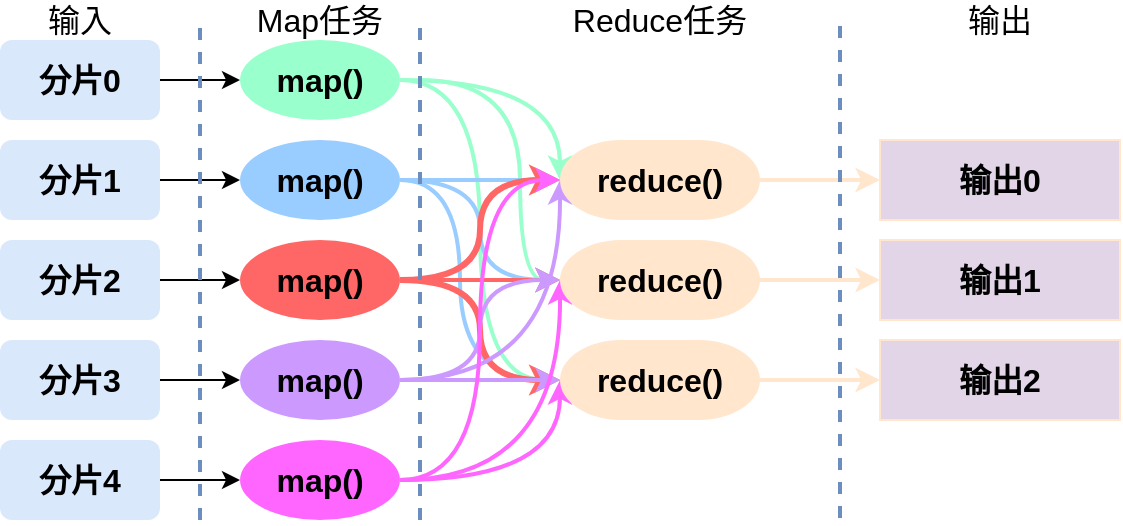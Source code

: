 <mxfile version="12.9.6" type="device"><diagram id="3AbFUgSl15DuR1OuLGsk" name="第 1 页"><mxGraphModel dx="539" dy="344" grid="1" gridSize="10" guides="1" tooltips="1" connect="1" arrows="1" fold="1" page="1" pageScale="1" pageWidth="827" pageHeight="1169" math="0" shadow="0"><root><mxCell id="0"/><mxCell id="1" parent="0"/><mxCell id="4rloRT8Kkqyuqmu9_Nj1-22" style="edgeStyle=orthogonalEdgeStyle;rounded=0;orthogonalLoop=1;jettySize=auto;html=1;exitX=1;exitY=0.5;exitDx=0;exitDy=0;entryX=0;entryY=0.5;entryDx=0;entryDy=0;fontStyle=1;fontSize=16;" edge="1" parent="1" source="4rloRT8Kkqyuqmu9_Nj1-1" target="4rloRT8Kkqyuqmu9_Nj1-7"><mxGeometry relative="1" as="geometry"/></mxCell><mxCell id="4rloRT8Kkqyuqmu9_Nj1-1" value="分片0" style="rounded=1;whiteSpace=wrap;html=1;fillColor=#dae8fc;strokeColor=none;fontStyle=1;fontSize=16;" vertex="1" parent="1"><mxGeometry x="40" y="40" width="80" height="40" as="geometry"/></mxCell><mxCell id="4rloRT8Kkqyuqmu9_Nj1-23" style="edgeStyle=orthogonalEdgeStyle;rounded=0;orthogonalLoop=1;jettySize=auto;html=1;exitX=1;exitY=0.5;exitDx=0;exitDy=0;entryX=0;entryY=0.5;entryDx=0;entryDy=0;fontStyle=1;fontSize=16;" edge="1" parent="1" source="4rloRT8Kkqyuqmu9_Nj1-2" target="4rloRT8Kkqyuqmu9_Nj1-8"><mxGeometry relative="1" as="geometry"/></mxCell><mxCell id="4rloRT8Kkqyuqmu9_Nj1-2" value="分片1" style="rounded=1;whiteSpace=wrap;html=1;fillColor=#dae8fc;strokeColor=none;fontStyle=1;fontSize=16;" vertex="1" parent="1"><mxGeometry x="40" y="90" width="80" height="40" as="geometry"/></mxCell><mxCell id="4rloRT8Kkqyuqmu9_Nj1-24" style="edgeStyle=orthogonalEdgeStyle;rounded=0;orthogonalLoop=1;jettySize=auto;html=1;exitX=1;exitY=0.5;exitDx=0;exitDy=0;entryX=0;entryY=0.5;entryDx=0;entryDy=0;fontStyle=1;fontSize=16;" edge="1" parent="1" source="4rloRT8Kkqyuqmu9_Nj1-3" target="4rloRT8Kkqyuqmu9_Nj1-9"><mxGeometry relative="1" as="geometry"/></mxCell><mxCell id="4rloRT8Kkqyuqmu9_Nj1-3" value="分片2" style="rounded=1;whiteSpace=wrap;html=1;fillColor=#dae8fc;strokeColor=none;fontStyle=1;fontSize=16;" vertex="1" parent="1"><mxGeometry x="40" y="140" width="80" height="40" as="geometry"/></mxCell><mxCell id="4rloRT8Kkqyuqmu9_Nj1-25" style="edgeStyle=orthogonalEdgeStyle;rounded=0;orthogonalLoop=1;jettySize=auto;html=1;exitX=1;exitY=0.5;exitDx=0;exitDy=0;entryX=0;entryY=0.5;entryDx=0;entryDy=0;fontStyle=1;fontSize=16;" edge="1" parent="1" source="4rloRT8Kkqyuqmu9_Nj1-4" target="4rloRT8Kkqyuqmu9_Nj1-10"><mxGeometry relative="1" as="geometry"/></mxCell><mxCell id="4rloRT8Kkqyuqmu9_Nj1-4" value="分片3" style="rounded=1;whiteSpace=wrap;html=1;fillColor=#dae8fc;strokeColor=none;fontStyle=1;fontSize=16;" vertex="1" parent="1"><mxGeometry x="40" y="190" width="80" height="40" as="geometry"/></mxCell><mxCell id="4rloRT8Kkqyuqmu9_Nj1-26" style="edgeStyle=orthogonalEdgeStyle;rounded=0;orthogonalLoop=1;jettySize=auto;html=1;exitX=1;exitY=0.5;exitDx=0;exitDy=0;entryX=0;entryY=0.5;entryDx=0;entryDy=0;fontStyle=1;fontSize=16;" edge="1" parent="1" source="4rloRT8Kkqyuqmu9_Nj1-5" target="4rloRT8Kkqyuqmu9_Nj1-11"><mxGeometry relative="1" as="geometry"/></mxCell><mxCell id="4rloRT8Kkqyuqmu9_Nj1-5" value="分片4" style="rounded=1;whiteSpace=wrap;html=1;fillColor=#dae8fc;strokeColor=none;fontStyle=1;fontSize=16;" vertex="1" parent="1"><mxGeometry x="40" y="240" width="80" height="40" as="geometry"/></mxCell><mxCell id="4rloRT8Kkqyuqmu9_Nj1-33" style="edgeStyle=orthogonalEdgeStyle;orthogonalLoop=1;jettySize=auto;html=1;exitX=1;exitY=0.5;exitDx=0;exitDy=0;entryX=0;entryY=0.5;entryDx=0;entryDy=0;entryPerimeter=0;fillColor=#60a917;strokeColor=#99FFCC;strokeWidth=2;curved=1;fontStyle=1;fontSize=16;" edge="1" parent="1" source="4rloRT8Kkqyuqmu9_Nj1-7" target="4rloRT8Kkqyuqmu9_Nj1-13"><mxGeometry relative="1" as="geometry"><Array as="points"><mxPoint x="320" y="60"/></Array></mxGeometry></mxCell><mxCell id="4rloRT8Kkqyuqmu9_Nj1-34" style="edgeStyle=orthogonalEdgeStyle;orthogonalLoop=1;jettySize=auto;html=1;fillColor=#60a917;strokeColor=#99FFCC;strokeWidth=2;entryX=0;entryY=0.5;entryDx=0;entryDy=0;entryPerimeter=0;curved=1;fontStyle=1;fontSize=16;" edge="1" parent="1" target="4rloRT8Kkqyuqmu9_Nj1-14"><mxGeometry relative="1" as="geometry"><mxPoint x="280" y="160" as="targetPoint"/><mxPoint x="250" y="60" as="sourcePoint"/><Array as="points"><mxPoint x="300" y="60"/><mxPoint x="300" y="160"/></Array></mxGeometry></mxCell><mxCell id="4rloRT8Kkqyuqmu9_Nj1-35" style="edgeStyle=orthogonalEdgeStyle;orthogonalLoop=1;jettySize=auto;html=1;exitX=1;exitY=0.5;exitDx=0;exitDy=0;entryX=0;entryY=0.5;entryDx=0;entryDy=0;entryPerimeter=0;fillColor=#60a917;strokeColor=#99FFCC;strokeWidth=2;curved=1;fontStyle=1;fontSize=16;" edge="1" parent="1" source="4rloRT8Kkqyuqmu9_Nj1-7" target="4rloRT8Kkqyuqmu9_Nj1-15"><mxGeometry relative="1" as="geometry"><Array as="points"><mxPoint x="280" y="60"/></Array></mxGeometry></mxCell><mxCell id="4rloRT8Kkqyuqmu9_Nj1-7" value="map()" style="ellipse;whiteSpace=wrap;html=1;fillColor=#99FFCC;strokeColor=none;fontStyle=1;fontSize=16;" vertex="1" parent="1"><mxGeometry x="160" y="40" width="80" height="40" as="geometry"/></mxCell><mxCell id="4rloRT8Kkqyuqmu9_Nj1-29" style="edgeStyle=orthogonalEdgeStyle;rounded=0;orthogonalLoop=1;jettySize=auto;html=1;exitX=1;exitY=0.5;exitDx=0;exitDy=0;entryX=0;entryY=0.5;entryDx=0;entryDy=0;entryPerimeter=0;fillColor=#1ba1e2;strokeColor=#99CCFF;strokeWidth=2;fontStyle=1;fontSize=16;" edge="1" parent="1" source="4rloRT8Kkqyuqmu9_Nj1-8" target="4rloRT8Kkqyuqmu9_Nj1-13"><mxGeometry relative="1" as="geometry"/></mxCell><mxCell id="4rloRT8Kkqyuqmu9_Nj1-36" style="edgeStyle=orthogonalEdgeStyle;orthogonalLoop=1;jettySize=auto;html=1;exitX=1;exitY=0.5;exitDx=0;exitDy=0;strokeWidth=2;fillColor=#1ba1e2;strokeColor=#99CCFF;curved=1;entryX=0;entryY=0.5;entryDx=0;entryDy=0;entryPerimeter=0;fontStyle=1;fontSize=16;" edge="1" parent="1" source="4rloRT8Kkqyuqmu9_Nj1-8" target="4rloRT8Kkqyuqmu9_Nj1-14"><mxGeometry relative="1" as="geometry"><mxPoint x="287" y="161" as="targetPoint"/><Array as="points"><mxPoint x="280" y="110"/><mxPoint x="280" y="160"/></Array></mxGeometry></mxCell><mxCell id="4rloRT8Kkqyuqmu9_Nj1-37" style="edgeStyle=orthogonalEdgeStyle;orthogonalLoop=1;jettySize=auto;html=1;exitX=1;exitY=0.5;exitDx=0;exitDy=0;strokeColor=#99CCFF;strokeWidth=2;curved=1;entryX=0;entryY=0.5;entryDx=0;entryDy=0;entryPerimeter=0;fontStyle=1;fontSize=16;" edge="1" parent="1" source="4rloRT8Kkqyuqmu9_Nj1-8" target="4rloRT8Kkqyuqmu9_Nj1-15"><mxGeometry relative="1" as="geometry"><mxPoint x="280" y="210" as="targetPoint"/><Array as="points"><mxPoint x="270" y="110"/><mxPoint x="270" y="210"/></Array></mxGeometry></mxCell><mxCell id="4rloRT8Kkqyuqmu9_Nj1-8" value="map()" style="ellipse;whiteSpace=wrap;html=1;strokeColor=none;fillColor=#99CCFF;fontStyle=1;fontSize=16;" vertex="1" parent="1"><mxGeometry x="160" y="90" width="80" height="40" as="geometry"/></mxCell><mxCell id="4rloRT8Kkqyuqmu9_Nj1-30" style="edgeStyle=orthogonalEdgeStyle;rounded=0;orthogonalLoop=1;jettySize=auto;html=1;exitX=1;exitY=0.5;exitDx=0;exitDy=0;entryX=0;entryY=0.5;entryDx=0;entryDy=0;entryPerimeter=0;fillColor=#d80073;strokeColor=#FF6666;strokeWidth=2;fontStyle=1;fontSize=16;" edge="1" parent="1" source="4rloRT8Kkqyuqmu9_Nj1-9" target="4rloRT8Kkqyuqmu9_Nj1-14"><mxGeometry relative="1" as="geometry"><Array as="points"><mxPoint x="280" y="160"/><mxPoint x="280" y="160"/></Array></mxGeometry></mxCell><mxCell id="4rloRT8Kkqyuqmu9_Nj1-40" style="edgeStyle=orthogonalEdgeStyle;curved=1;orthogonalLoop=1;jettySize=auto;html=1;exitX=1;exitY=0.5;exitDx=0;exitDy=0;entryX=0;entryY=0.5;entryDx=0;entryDy=0;entryPerimeter=0;strokeColor=#FF6666;strokeWidth=3;fontStyle=1;fontSize=16;" edge="1" parent="1" source="4rloRT8Kkqyuqmu9_Nj1-9" target="4rloRT8Kkqyuqmu9_Nj1-13"><mxGeometry relative="1" as="geometry"/></mxCell><mxCell id="4rloRT8Kkqyuqmu9_Nj1-41" style="edgeStyle=orthogonalEdgeStyle;curved=1;orthogonalLoop=1;jettySize=auto;html=1;exitX=1;exitY=0.5;exitDx=0;exitDy=0;entryX=0;entryY=0.5;entryDx=0;entryDy=0;entryPerimeter=0;strokeColor=#FF6666;strokeWidth=3;fontStyle=1;fontSize=16;" edge="1" parent="1" source="4rloRT8Kkqyuqmu9_Nj1-9" target="4rloRT8Kkqyuqmu9_Nj1-15"><mxGeometry relative="1" as="geometry"/></mxCell><mxCell id="4rloRT8Kkqyuqmu9_Nj1-9" value="map()" style="ellipse;whiteSpace=wrap;html=1;strokeColor=none;fillColor=#FF6666;fontStyle=1;fontSize=16;" vertex="1" parent="1"><mxGeometry x="160" y="140" width="80" height="40" as="geometry"/></mxCell><mxCell id="4rloRT8Kkqyuqmu9_Nj1-31" style="edgeStyle=orthogonalEdgeStyle;rounded=0;orthogonalLoop=1;jettySize=auto;html=1;exitX=1;exitY=0.5;exitDx=0;exitDy=0;entryX=0;entryY=0.5;entryDx=0;entryDy=0;entryPerimeter=0;fillColor=#d80073;strokeColor=#CC99FF;strokeWidth=2;fontStyle=1;fontSize=16;" edge="1" parent="1" source="4rloRT8Kkqyuqmu9_Nj1-10" target="4rloRT8Kkqyuqmu9_Nj1-15"><mxGeometry relative="1" as="geometry"><Array as="points"><mxPoint x="250" y="210"/><mxPoint x="250" y="210"/></Array></mxGeometry></mxCell><mxCell id="4rloRT8Kkqyuqmu9_Nj1-42" style="edgeStyle=orthogonalEdgeStyle;curved=1;orthogonalLoop=1;jettySize=auto;html=1;exitX=1;exitY=0.5;exitDx=0;exitDy=0;strokeColor=#CC99FF;strokeWidth=2;fontStyle=1;fontSize=16;" edge="1" parent="1" source="4rloRT8Kkqyuqmu9_Nj1-10"><mxGeometry relative="1" as="geometry"><mxPoint x="320" y="110" as="targetPoint"/></mxGeometry></mxCell><mxCell id="4rloRT8Kkqyuqmu9_Nj1-43" style="edgeStyle=orthogonalEdgeStyle;curved=1;orthogonalLoop=1;jettySize=auto;html=1;exitX=1;exitY=0.5;exitDx=0;exitDy=0;entryX=0;entryY=0.5;entryDx=0;entryDy=0;entryPerimeter=0;strokeColor=#CC99FF;strokeWidth=2;fontStyle=1;fontSize=16;" edge="1" parent="1" source="4rloRT8Kkqyuqmu9_Nj1-10" target="4rloRT8Kkqyuqmu9_Nj1-14"><mxGeometry relative="1" as="geometry"/></mxCell><mxCell id="4rloRT8Kkqyuqmu9_Nj1-10" value="map()" style="ellipse;whiteSpace=wrap;html=1;fillColor=#CC99FF;strokeColor=none;fontStyle=1;fontSize=16;" vertex="1" parent="1"><mxGeometry x="160" y="190" width="80" height="40" as="geometry"/></mxCell><mxCell id="4rloRT8Kkqyuqmu9_Nj1-44" style="edgeStyle=orthogonalEdgeStyle;curved=1;orthogonalLoop=1;jettySize=auto;html=1;strokeColor=#FF66FF;strokeWidth=2;exitX=1;exitY=0.5;exitDx=0;exitDy=0;fontStyle=1;fontSize=16;" edge="1" parent="1" source="4rloRT8Kkqyuqmu9_Nj1-11"><mxGeometry relative="1" as="geometry"><mxPoint x="320" y="160" as="targetPoint"/></mxGeometry></mxCell><mxCell id="4rloRT8Kkqyuqmu9_Nj1-45" style="edgeStyle=orthogonalEdgeStyle;curved=1;orthogonalLoop=1;jettySize=auto;html=1;exitX=1;exitY=0.5;exitDx=0;exitDy=0;entryX=0;entryY=0.5;entryDx=0;entryDy=0;entryPerimeter=0;strokeColor=#FF66FF;strokeWidth=2;fontStyle=1;fontSize=16;" edge="1" parent="1" source="4rloRT8Kkqyuqmu9_Nj1-11" target="4rloRT8Kkqyuqmu9_Nj1-13"><mxGeometry relative="1" as="geometry"/></mxCell><mxCell id="4rloRT8Kkqyuqmu9_Nj1-46" style="edgeStyle=orthogonalEdgeStyle;curved=1;orthogonalLoop=1;jettySize=auto;html=1;exitX=1;exitY=0.5;exitDx=0;exitDy=0;entryX=0;entryY=0.5;entryDx=0;entryDy=0;entryPerimeter=0;strokeColor=#FF66FF;strokeWidth=2;fontStyle=1;fontSize=16;" edge="1" parent="1" source="4rloRT8Kkqyuqmu9_Nj1-11" target="4rloRT8Kkqyuqmu9_Nj1-15"><mxGeometry relative="1" as="geometry"><Array as="points"><mxPoint x="320" y="260"/></Array></mxGeometry></mxCell><mxCell id="4rloRT8Kkqyuqmu9_Nj1-11" value="map()" style="ellipse;whiteSpace=wrap;html=1;fillColor=#FF66FF;strokeColor=none;fontStyle=1;fontSize=16;" vertex="1" parent="1"><mxGeometry x="160" y="240" width="80" height="40" as="geometry"/></mxCell><mxCell id="4rloRT8Kkqyuqmu9_Nj1-48" style="edgeStyle=orthogonalEdgeStyle;curved=1;orthogonalLoop=1;jettySize=auto;html=1;exitX=1;exitY=0.5;exitDx=0;exitDy=0;exitPerimeter=0;entryX=0;entryY=0.5;entryDx=0;entryDy=0;strokeColor=#FFE6CC;strokeWidth=2;fillColor=#fff2cc;fontStyle=1;fontSize=16;" edge="1" parent="1" source="4rloRT8Kkqyuqmu9_Nj1-13" target="4rloRT8Kkqyuqmu9_Nj1-16"><mxGeometry relative="1" as="geometry"/></mxCell><mxCell id="4rloRT8Kkqyuqmu9_Nj1-13" value="reduce()" style="strokeWidth=2;html=1;shape=mxgraph.flowchart.terminator;whiteSpace=wrap;fillColor=#ffe6cc;strokeColor=none;fontStyle=1;fontSize=16;" vertex="1" parent="1"><mxGeometry x="320" y="90" width="100" height="40" as="geometry"/></mxCell><mxCell id="4rloRT8Kkqyuqmu9_Nj1-49" style="edgeStyle=orthogonalEdgeStyle;curved=1;orthogonalLoop=1;jettySize=auto;html=1;exitX=1;exitY=0.5;exitDx=0;exitDy=0;exitPerimeter=0;entryX=0;entryY=0.5;entryDx=0;entryDy=0;strokeColor=#FFE6CC;strokeWidth=2;fillColor=#fff2cc;fontStyle=1;fontSize=16;" edge="1" parent="1" source="4rloRT8Kkqyuqmu9_Nj1-14" target="4rloRT8Kkqyuqmu9_Nj1-17"><mxGeometry relative="1" as="geometry"/></mxCell><mxCell id="4rloRT8Kkqyuqmu9_Nj1-14" value="reduce()" style="strokeWidth=2;html=1;shape=mxgraph.flowchart.terminator;whiteSpace=wrap;fillColor=#ffe6cc;strokeColor=none;fontStyle=1;fontSize=16;" vertex="1" parent="1"><mxGeometry x="320" y="140" width="100" height="40" as="geometry"/></mxCell><mxCell id="4rloRT8Kkqyuqmu9_Nj1-50" style="edgeStyle=orthogonalEdgeStyle;curved=1;orthogonalLoop=1;jettySize=auto;html=1;exitX=1;exitY=0.5;exitDx=0;exitDy=0;exitPerimeter=0;entryX=0;entryY=0.5;entryDx=0;entryDy=0;strokeColor=#FFE6CC;strokeWidth=2;fillColor=#fff2cc;fontStyle=1;fontSize=16;" edge="1" parent="1" source="4rloRT8Kkqyuqmu9_Nj1-15" target="4rloRT8Kkqyuqmu9_Nj1-18"><mxGeometry relative="1" as="geometry"/></mxCell><mxCell id="4rloRT8Kkqyuqmu9_Nj1-15" value="reduce()" style="strokeWidth=2;html=1;shape=mxgraph.flowchart.terminator;whiteSpace=wrap;fillColor=#ffe6cc;strokeColor=none;fontStyle=1;fontSize=16;" vertex="1" parent="1"><mxGeometry x="320" y="190" width="100" height="40" as="geometry"/></mxCell><mxCell id="4rloRT8Kkqyuqmu9_Nj1-16" value="输出0" style="rounded=0;whiteSpace=wrap;html=1;fillColor=#e1d5e7;strokeColor=#FFE6CC;fontStyle=1;fontSize=16;" vertex="1" parent="1"><mxGeometry x="480" y="90" width="120" height="40" as="geometry"/></mxCell><mxCell id="4rloRT8Kkqyuqmu9_Nj1-17" value="输出1" style="rounded=0;whiteSpace=wrap;html=1;fillColor=#e1d5e7;strokeColor=#FFE6CC;fontStyle=1;fontSize=16;" vertex="1" parent="1"><mxGeometry x="480" y="140" width="120" height="40" as="geometry"/></mxCell><mxCell id="4rloRT8Kkqyuqmu9_Nj1-18" value="输出2" style="rounded=0;whiteSpace=wrap;html=1;fillColor=#e1d5e7;strokeColor=#FFE6CC;fontStyle=1;fontSize=16;" vertex="1" parent="1"><mxGeometry x="480" y="190" width="120" height="40" as="geometry"/></mxCell><mxCell id="4rloRT8Kkqyuqmu9_Nj1-51" value="输入" style="text;html=1;strokeColor=none;fillColor=none;align=center;verticalAlign=middle;whiteSpace=wrap;rounded=0;fontSize=16;" vertex="1" parent="1"><mxGeometry x="60" y="20" width="40" height="20" as="geometry"/></mxCell><mxCell id="4rloRT8Kkqyuqmu9_Nj1-52" value="Map任务" style="text;html=1;strokeColor=none;fillColor=none;align=center;verticalAlign=middle;whiteSpace=wrap;rounded=0;fontSize=16;" vertex="1" parent="1"><mxGeometry x="165" y="20" width="70" height="20" as="geometry"/></mxCell><mxCell id="4rloRT8Kkqyuqmu9_Nj1-53" value="Reduce任务" style="text;html=1;strokeColor=none;fillColor=none;align=center;verticalAlign=middle;whiteSpace=wrap;rounded=0;fontSize=16;" vertex="1" parent="1"><mxGeometry x="325" y="20" width="90" height="20" as="geometry"/></mxCell><mxCell id="4rloRT8Kkqyuqmu9_Nj1-55" value="输出" style="text;html=1;strokeColor=none;fillColor=none;align=center;verticalAlign=middle;whiteSpace=wrap;rounded=0;fontSize=16;" vertex="1" parent="1"><mxGeometry x="520" y="20" width="40" height="20" as="geometry"/></mxCell><mxCell id="4rloRT8Kkqyuqmu9_Nj1-56" value="" style="endArrow=none;dashed=1;html=1;strokeColor=#6c8ebf;strokeWidth=2;fontSize=16;fillColor=#dae8fc;" edge="1" parent="1"><mxGeometry width="50" height="50" relative="1" as="geometry"><mxPoint x="460" y="279" as="sourcePoint"/><mxPoint x="460" y="29" as="targetPoint"/></mxGeometry></mxCell><mxCell id="4rloRT8Kkqyuqmu9_Nj1-57" value="" style="endArrow=none;dashed=1;html=1;strokeColor=#6c8ebf;strokeWidth=2;fontSize=16;fillColor=#dae8fc;" edge="1" parent="1"><mxGeometry width="50" height="50" relative="1" as="geometry"><mxPoint x="140" y="280" as="sourcePoint"/><mxPoint x="140" y="30" as="targetPoint"/></mxGeometry></mxCell><mxCell id="4rloRT8Kkqyuqmu9_Nj1-58" value="" style="endArrow=none;dashed=1;html=1;strokeColor=#6c8ebf;strokeWidth=2;fontSize=16;fillColor=#dae8fc;" edge="1" parent="1"><mxGeometry width="50" height="50" relative="1" as="geometry"><mxPoint x="250" y="280" as="sourcePoint"/><mxPoint x="250" y="30" as="targetPoint"/></mxGeometry></mxCell></root></mxGraphModel></diagram></mxfile>